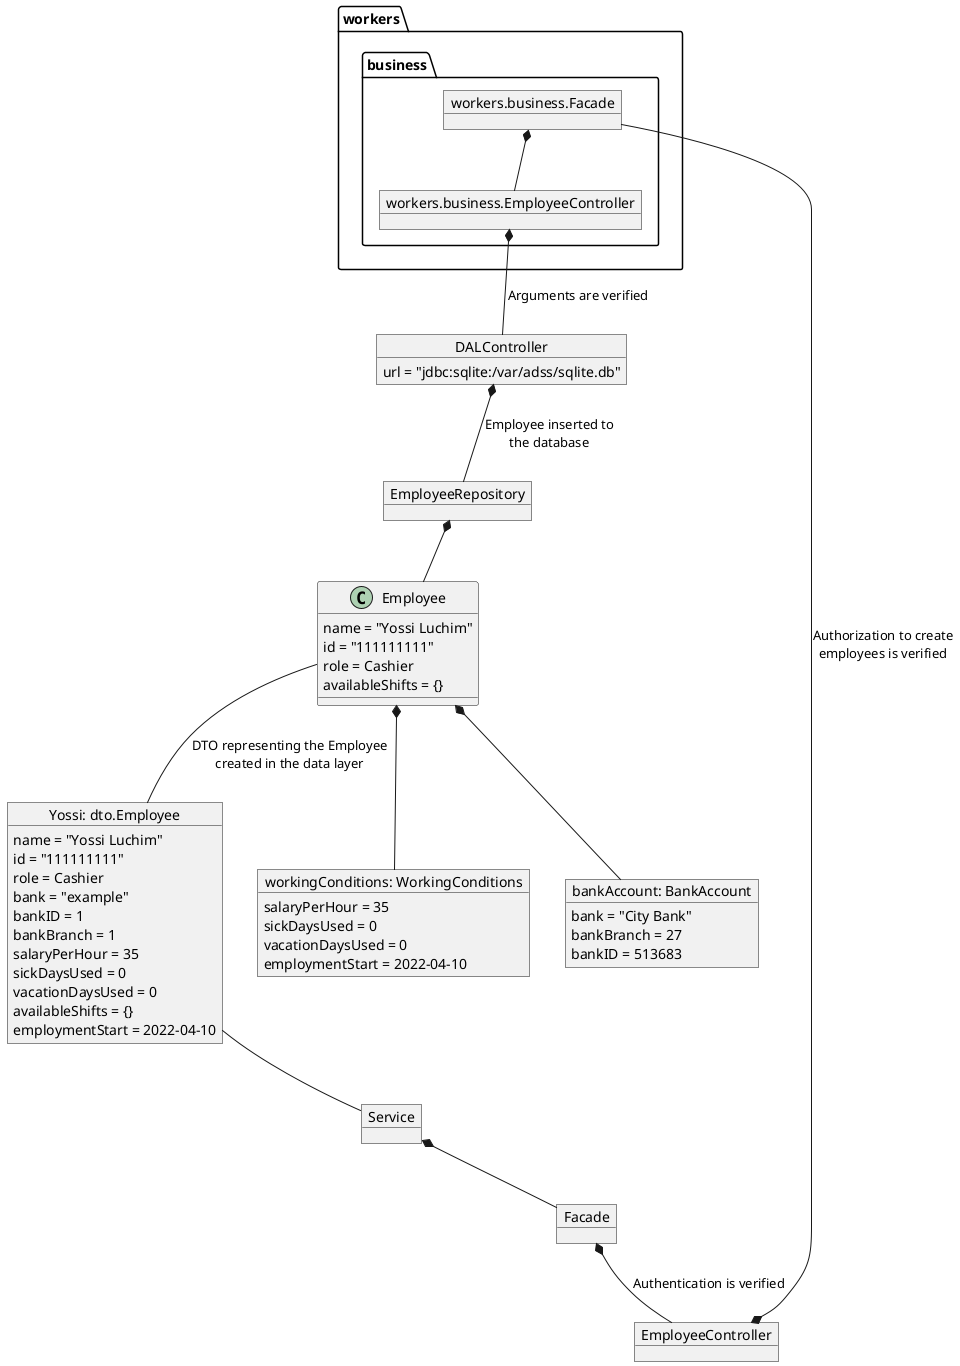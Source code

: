@startuml
object "Yossi: dto.Employee" as dtoEmployee {
  name = "Yossi Luchim"
  id = "111111111"
  role = Cashier
  bank = "example"
  bankID = 1
  bankBranch = 1
  salaryPerHour = 35
  sickDaysUsed = 0
  vacationDaysUsed = 0
  availableShifts = {}
  employmentStart = 2022-04-10
}

object Service
object Facade
object EmployeeController
object workers.business.Facade
object workers.business.EmployeeController
object DALController {
  url = "jdbc:sqlite:/var/adss/sqlite.db"
}
object EmployeeRepository

dtoEmployee -- Service
Service *-- Facade
Facade *-- EmployeeController: Authentication is verified
EmployeeController *-- workers.business.Facade: Authorization to create\nemployees is verified
workers.business.Facade *-- workers.business.EmployeeController
workers.business.EmployeeController *-- DALController: Arguments are verified
DALController *-- EmployeeRepository: Employee inserted to\nthe database
EmployeeRepository *-- Employee

object "Yossi: Employee" as Employee {
  name = "Yossi Luchim"
  id = "111111111"
  role = Cashier
  availableShifts = {}
}

object "workingConditions: WorkingConditions" as WorkingConditions {
  salaryPerHour = 35
  sickDaysUsed = 0
  vacationDaysUsed = 0
  employmentStart = 2022-04-10
}

object "bankAccount: BankAccount" as BankAccount {
  bank = "City Bank"
  bankBranch = 27
  bankID = 513683
}

Employee *-- WorkingConditions
Employee *-- BankAccount
Employee -- dtoEmployee: DTO representing the Employee\ncreated in the data layer
@enduml